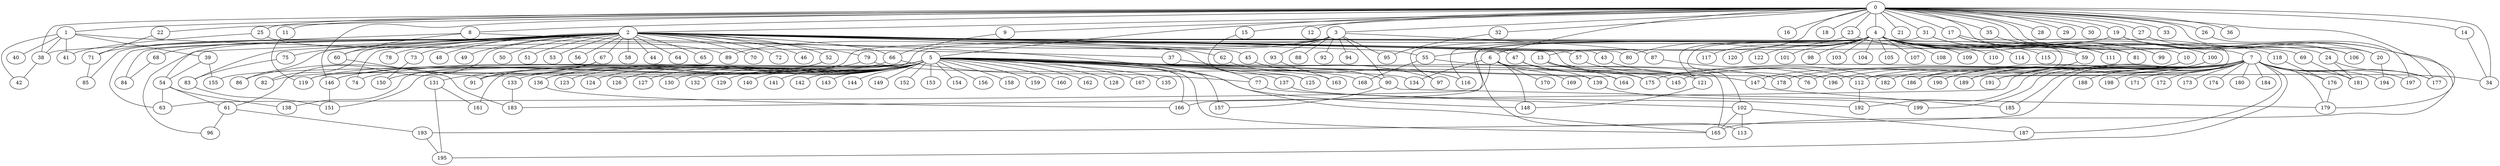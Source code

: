 
graph graphname {
    0 -- 1
0 -- 2
0 -- 3
0 -- 4
0 -- 5
0 -- 6
0 -- 7
0 -- 8
0 -- 9
0 -- 10
0 -- 11
0 -- 12
0 -- 13
0 -- 14
0 -- 15
0 -- 16
0 -- 17
0 -- 18
0 -- 19
0 -- 20
0 -- 21
0 -- 22
0 -- 23
0 -- 24
0 -- 25
0 -- 26
0 -- 27
0 -- 28
0 -- 29
0 -- 30
0 -- 31
0 -- 32
0 -- 33
0 -- 34
0 -- 35
0 -- 36
0 -- 177
0 -- 146
0 -- 38
1 -- 37
1 -- 38
1 -- 39
1 -- 40
1 -- 41
1 -- 42
2 -- 43
2 -- 44
2 -- 45
2 -- 46
2 -- 47
2 -- 48
2 -- 49
2 -- 50
2 -- 51
2 -- 52
2 -- 53
2 -- 54
2 -- 55
2 -- 56
2 -- 57
2 -- 58
2 -- 59
2 -- 60
2 -- 61
2 -- 62
2 -- 63
2 -- 64
2 -- 65
2 -- 66
2 -- 67
2 -- 68
2 -- 69
2 -- 70
2 -- 71
2 -- 72
2 -- 73
2 -- 74
2 -- 75
2 -- 76
2 -- 77
2 -- 78
2 -- 79
2 -- 80
2 -- 81
2 -- 82
2 -- 83
2 -- 84
2 -- 85
2 -- 86
3 -- 96
3 -- 87
3 -- 88
3 -- 89
3 -- 90
3 -- 91
3 -- 92
3 -- 93
3 -- 94
3 -- 95
4 -- 97
4 -- 98
4 -- 99
4 -- 100
4 -- 101
4 -- 102
4 -- 103
4 -- 104
4 -- 105
4 -- 106
4 -- 107
4 -- 108
4 -- 109
4 -- 110
4 -- 111
4 -- 112
4 -- 113
4 -- 114
4 -- 115
4 -- 116
4 -- 117
4 -- 118
4 -- 119
4 -- 120
4 -- 121
4 -- 122
5 -- 128
5 -- 130
5 -- 131
5 -- 132
5 -- 133
5 -- 134
5 -- 129
5 -- 136
5 -- 137
5 -- 138
5 -- 139
5 -- 140
5 -- 141
5 -- 142
5 -- 143
5 -- 144
5 -- 145
5 -- 146
5 -- 147
5 -- 148
5 -- 149
5 -- 150
5 -- 151
5 -- 152
5 -- 153
5 -- 154
5 -- 155
5 -- 156
5 -- 157
5 -- 158
5 -- 159
5 -- 160
5 -- 161
5 -- 162
5 -- 163
5 -- 164
5 -- 165
5 -- 166
5 -- 167
5 -- 168
5 -- 135
5 -- 123
5 -- 124
5 -- 125
5 -- 126
5 -- 127
5 -- 74
6 -- 169
6 -- 170
6 -- 148
6 -- 34
6 -- 134
6 -- 63
7 -- 171
7 -- 172
7 -- 173
7 -- 174
7 -- 175
7 -- 176
7 -- 177
7 -- 178
7 -- 179
7 -- 180
7 -- 181
7 -- 182
7 -- 183
7 -- 184
7 -- 185
7 -- 186
7 -- 187
7 -- 188
7 -- 189
7 -- 190
7 -- 191
7 -- 192
7 -- 193
7 -- 194
7 -- 195
7 -- 196
7 -- 197
7 -- 198
7 -- 199
7 -- 112
7 -- 76
8 -- 60
8 -- 165
8 -- 38
9 -- 66
10 -- 147
10 -- 145
11 -- 119
13 -- 175
13 -- 165
13 -- 164
14 -- 34
15 -- 125
17 -- 191
17 -- 99
17 -- 81
19 -- 55
19 -- 106
19 -- 165
19 -- 20
20 -- 194
22 -- 71
23 -- 111
23 -- 80
24 -- 177
24 -- 181
25 -- 41
25 -- 89
26 -- 197
27 -- 179
31 -- 111
31 -- 166
31 -- 59
32 -- 95
35 -- 100
37 -- 97
38 -- 42
39 -- 54
39 -- 155
43 -- 112
45 -- 116
47 -- 121
47 -- 139
52 -- 136
52 -- 82
54 -- 61
54 -- 138
54 -- 63
55 -- 168
55 -- 178
57 -- 196
59 -- 186
60 -- 183
61 -- 96
61 -- 193
62 -- 90
66 -- 77
66 -- 146
67 -- 91
67 -- 86
68 -- 84
69 -- 181
71 -- 85
73 -- 150
75 -- 83
77 -- 102
79 -- 119
79 -- 175
83 -- 151
87 -- 182
90 -- 157
90 -- 179
93 -- 163
100 -- 189
100 -- 190
102 -- 113
102 -- 187
102 -- 165
112 -- 192
118 -- 176
121 -- 148
131 -- 161
131 -- 195
133 -- 183
136 -- 166
137 -- 192
139 -- 199
146 -- 151
147 -- 185
176 -- 179
193 -- 195

}
